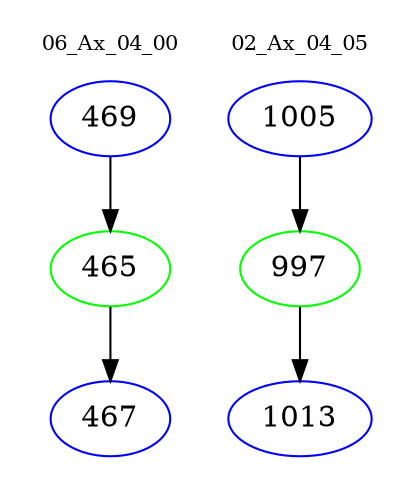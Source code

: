 digraph{
subgraph cluster_0 {
color = white
label = "06_Ax_04_00";
fontsize=10;
T0_469 [label="469", color="blue"]
T0_469 -> T0_465 [color="black"]
T0_465 [label="465", color="green"]
T0_465 -> T0_467 [color="black"]
T0_467 [label="467", color="blue"]
}
subgraph cluster_1 {
color = white
label = "02_Ax_04_05";
fontsize=10;
T1_1005 [label="1005", color="blue"]
T1_1005 -> T1_997 [color="black"]
T1_997 [label="997", color="green"]
T1_997 -> T1_1013 [color="black"]
T1_1013 [label="1013", color="blue"]
}
}
